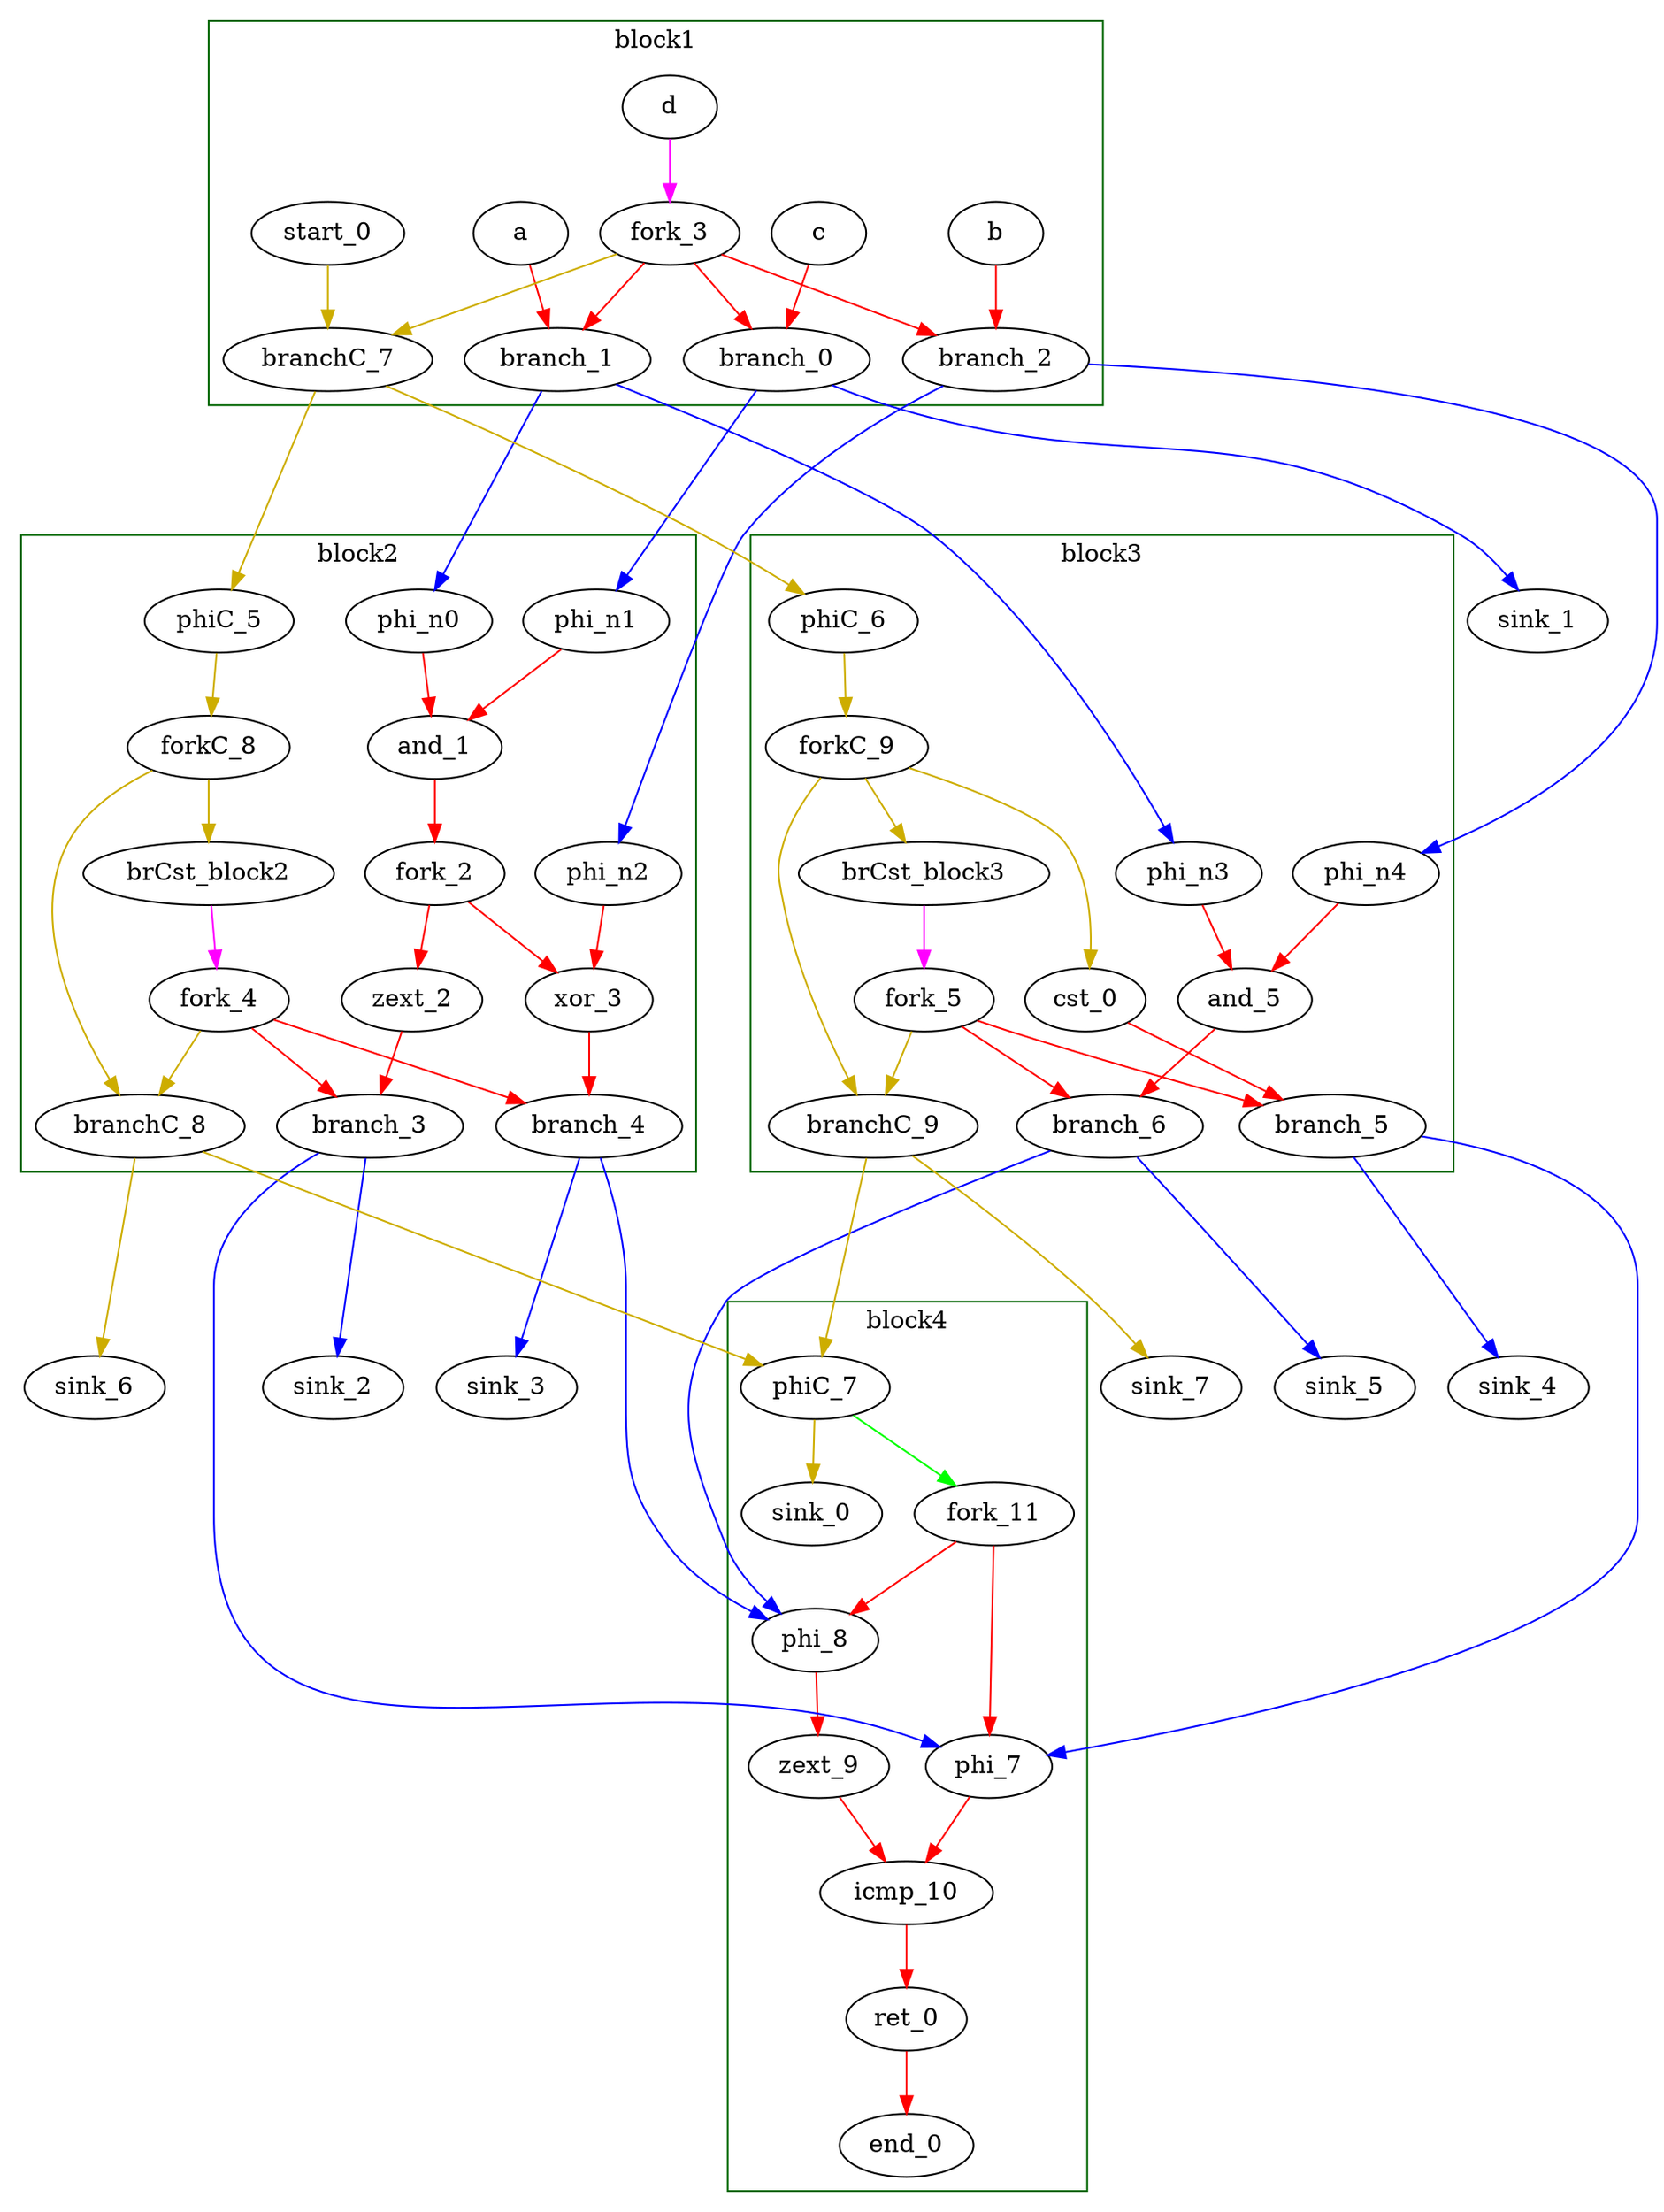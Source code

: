 Digraph G {
	splines=spline;
//DHLS version: 0.1.1" [shape = "none" pos = "20,20!"]
		"a" [type = "Entry", bbID= 1, in = "in1:1", out = "out1:1"];
		"b" [type = "Entry", bbID= 1, in = "in1:1", out = "out1:1"];
		"c" [type = "Entry", bbID= 1, in = "in1:1", out = "out1:1"];
		"d" [type = "Entry", bbID= 1, in = "in1:1", out = "out1:1"];
		"and_1" [type = "Operator", bbID= 2, op = "and_op", in = "in1:1 in2:1 ", out = "out1:1 ", delay=0.000, latency=0, II=1];
		"zext_2" [type = "Operator", bbID= 2, op = "zext_op", in = "in1:1 ", out = "out1:1 ", delay=0.000, latency=0, II=1];
		"xor_3" [type = "Operator", bbID= 2, op = "xor_op", in = "in1:1 in2:1 ", out = "out1:1 ", delay=0.000, latency=0, II=1];
		"brCst_block2" [type = "Constant", bbID= 2, in = "in1:1", out = "out1:1", value = "0x1"];
		"and_5" [type = "Operator", bbID= 3, op = "and_op", in = "in1:1 in2:1 ", out = "out1:1 ", delay=0.000, latency=0, II=1];
		"brCst_block3" [type = "Constant", bbID= 3, in = "in1:1", out = "out1:1", value = "0x1"];
		"cst_0" [type = "Constant", bbID= 3, in = "in1:1", out = "out1:1", value = "0x00000000"];
		"phi_7" [type = "Mux", bbID= 4, in = "in1?:1 in2:1 in3:1 ", out = "out1:1", delay=1.397];
		"phi_8" [type = "Mux", bbID= 4, in = "in1?:1 in2:1 in3:1 ", out = "out1:1", delay=1.397];
		"zext_9" [type = "Operator", bbID= 4, op = "zext_op", in = "in1:1 ", out = "out1:1 ", delay=0.000, latency=0, II=1];
		"icmp_10" [type = "Operator", bbID= 4, op = "icmp_ne_op", in = "in1:1 in2:1 ", out = "out1:1 ", delay=1.907, latency=0, II=1];
		"ret_0" [type = "Operator", bbID= 4, op = "ret_op", in = "in1:1 ", out = "out1:1 ", delay=0.000, latency=0, II=1];
		"phi_n0" [type = "Merge", bbID= 2, in = "in1:1 ", out = "out1:1", delay=0.000];
		"phi_n1" [type = "Merge", bbID= 2, in = "in1:1 ", out = "out1:1", delay=0.000];
		"phi_n2" [type = "Merge", bbID= 2, in = "in1:1 ", out = "out1:1", delay=0.000];
		"phi_n3" [type = "Merge", bbID= 3, in = "in1:1 ", out = "out1:1", delay=0.000];
		"phi_n4" [type = "Merge", bbID= 3, in = "in1:1 ", out = "out1:1", delay=0.000];
		"fork_2" [type = "Fork", bbID= 2, in = "in1:1", out = "out1:1 out2:1 "];
		"branch_0" [type = "Branch", bbID= 1,  in = "in1:1 in2?:1", out = "out1+:1 out2-:1"];
		"branch_1" [type = "Branch", bbID= 1,  in = "in1:1 in2?:1", out = "out1+:1 out2-:1"];
		"branch_2" [type = "Branch", bbID= 1,  in = "in1:1 in2?:1", out = "out1+:1 out2-:1"];
		"fork_3" [type = "Fork", bbID= 1, in = "in1:1", out = "out1:1 out2:1 out3:1 out4:1 "];
		"branch_3" [type = "Branch", bbID= 2,  in = "in1:1 in2?:1", out = "out1+:1 out2-:1"];
		"branch_4" [type = "Branch", bbID= 2,  in = "in1:1 in2?:1", out = "out1+:1 out2-:1"];
		"fork_4" [type = "Fork", bbID= 2, in = "in1:1", out = "out1:1 out2:1 out3:1 "];
		"branch_5" [type = "Branch", bbID= 3,  in = "in1:1 in2?:1", out = "out1+:1 out2-:1"];
		"branch_6" [type = "Branch", bbID= 3,  in = "in1:1 in2?:1", out = "out1+:1 out2-:1"];
		"fork_5" [type = "Fork", bbID= 3, in = "in1:1", out = "out1:1 out2:1 out3:1 "];
		"end_0" [type = "Exit", bbID= 0, in = "in1:1 ", out = "out1:1"];
		"start_0" [type = "Entry", control= "true", bbID= 1, in = "in1:0", out = "out1:0"];
		"branchC_7" [type = "Branch", bbID= 1,  in = "in1:0 in2?:1", out = "out1+:0 out2-:0"];
		"phiC_5" [type = "Merge", bbID= 2, in = "in1:0 ", out = "out1:0", delay=0.000];
		"forkC_8" [type = "Fork", bbID= 2, in = "in1:0", out = "out1:0 out2:0 "];
		"branchC_8" [type = "Branch", bbID= 2,  in = "in1:0 in2?:1", out = "out1+:0 out2-:0"];
		"phiC_6" [type = "Merge", bbID= 3, in = "in1:0 ", out = "out1:0", delay=0.000];
		"forkC_9" [type = "Fork", bbID= 3, in = "in1:0", out = "out1:0 out2:0 out3:0 "];
		"branchC_9" [type = "Branch", bbID= 3,  in = "in1:0 in2?:1", out = "out1+:0 out2-:0"];
		"phiC_7" [type = "CntrlMerge", bbID= 4, in = "in1:0 in2:0 ", out = "out1:0 out2?:1", delay=0.000];
		"sink_0" [type = "Sink", bbID= 0, in = "in1:0"];
		"sink_1" [type = "Sink", bbID= 0, in = "in1:1"];
		"sink_2" [type = "Sink", bbID= 0, in = "in1:1"];
		"sink_3" [type = "Sink", bbID= 0, in = "in1:1"];
		"sink_4" [type = "Sink", bbID= 0, in = "in1:1"];
		"sink_5" [type = "Sink", bbID= 0, in = "in1:1"];
		"sink_6" [type = "Sink", bbID= 0, in = "in1:0"];
		"sink_7" [type = "Sink", bbID= 0, in = "in1:0"];
		"fork_11" [type = "Fork", bbID= 4, in = "in1:1", out = "out1:1 out2:1 "];
	subgraph cluster_0 {
	color = "darkgreen";
		label = "block1";
		"a" -> "branch_1" [color = "red", from = "out1", to = "in1"];
		"b" -> "branch_2" [color = "red", from = "out1", to = "in1"];
		"c" -> "branch_0" [color = "red", from = "out1", to = "in1"];
		"d" -> "fork_3" [color = "magenta", from = "out1", to = "in1"];
		"fork_3" -> "branch_2" [color = "red", from = "out1", to = "in2"];
		"fork_3" -> "branch_1" [color = "red", from = "out2", to = "in2"];
		"fork_3" -> "branch_0" [color = "red", from = "out3", to = "in2"];
		"fork_3" -> "branchC_7" [color = "gold3", from = "out4", to = "in2"];
		"start_0" -> "branchC_7" [color = "gold3", from = "out1", to = "in1"];
	}
		"branch_0" -> "phi_n1" [color = "blue", minlen = 3, from = "out1", to = "in1"];
		"branch_0" -> "sink_1" [color = "blue", minlen = 3, from = "out2", to = "in1"];
		"branch_1" -> "phi_n0" [color = "blue", minlen = 3, from = "out1", to = "in1"];
		"branch_1" -> "phi_n3" [color = "blue", minlen = 3, from = "out2", to = "in1"];
		"branch_2" -> "phi_n2" [color = "blue", minlen = 3, from = "out1", to = "in1"];
		"branch_2" -> "phi_n4" [color = "blue", minlen = 3, from = "out2", to = "in1"];
		"branchC_7" -> "phiC_5" [color = "gold3", minlen = 3, from = "out1", to = "in1"];
		"branchC_7" -> "phiC_6" [color = "gold3", minlen = 3, from = "out2", to = "in1"];
	subgraph cluster_1 {
	color = "darkgreen";
		label = "block2";
		"and_1" -> "fork_2" [color = "red", from = "out1", to = "in1"];
		"zext_2" -> "branch_3" [color = "red", from = "out1", to = "in1"];
		"xor_3" -> "branch_4" [color = "red", from = "out1", to = "in1"];
		"brCst_block2" -> "fork_4" [color = "magenta", from = "out1", to = "in1"];
		"phi_n0" -> "and_1" [color = "red", from = "out1", to = "in1"];
		"phi_n1" -> "and_1" [color = "red", from = "out1", to = "in2"];
		"phi_n2" -> "xor_3" [color = "red", from = "out1", to = "in2"];
		"fork_2" -> "zext_2" [color = "red", from = "out1", to = "in1"];
		"fork_2" -> "xor_3" [color = "red", from = "out2", to = "in1"];
		"fork_4" -> "branch_4" [color = "red", from = "out1", to = "in2"];
		"fork_4" -> "branch_3" [color = "red", from = "out2", to = "in2"];
		"fork_4" -> "branchC_8" [color = "gold3", from = "out3", to = "in2"];
		"phiC_5" -> "forkC_8" [color = "gold3", from = "out1", to = "in1"];
		"forkC_8" -> "branchC_8" [color = "gold3", from = "out1", to = "in1"];
		"forkC_8" -> "brCst_block2" [color = "gold3", from = "out2", to = "in1"];
	}
		"branch_3" -> "phi_7" [color = "blue", minlen = 3, from = "out1", to = "in2"];
		"branch_3" -> "sink_2" [color = "blue", minlen = 3, from = "out2", to = "in1"];
		"branch_4" -> "phi_8" [color = "blue", minlen = 3, from = "out1", to = "in2"];
		"branch_4" -> "sink_3" [color = "blue", minlen = 3, from = "out2", to = "in1"];
		"branchC_8" -> "phiC_7" [color = "gold3", minlen = 3, from = "out1", to = "in1"];
		"branchC_8" -> "sink_6" [color = "gold3", minlen = 3, from = "out2", to = "in1"];
	subgraph cluster_2 {
	color = "darkgreen";
		label = "block3";
		"and_5" -> "branch_6" [color = "red", from = "out1", to = "in1"];
		"brCst_block3" -> "fork_5" [color = "magenta", from = "out1", to = "in1"];
		"cst_0" -> "branch_5" [color = "red", from = "out1", to = "in1"];
		"phi_n3" -> "and_5" [color = "red", from = "out1", to = "in1"];
		"phi_n4" -> "and_5" [color = "red", from = "out1", to = "in2"];
		"fork_5" -> "branch_6" [color = "red", from = "out1", to = "in2"];
		"fork_5" -> "branch_5" [color = "red", from = "out2", to = "in2"];
		"fork_5" -> "branchC_9" [color = "gold3", from = "out3", to = "in2"];
		"phiC_6" -> "forkC_9" [color = "gold3", from = "out1", to = "in1"];
		"forkC_9" -> "cst_0" [color = "gold3", from = "out1", to = "in1"];
		"forkC_9" -> "branchC_9" [color = "gold3", from = "out2", to = "in1"];
		"forkC_9" -> "brCst_block3" [color = "gold3", from = "out3", to = "in1"];
	}
		"branch_5" -> "phi_7" [color = "blue", minlen = 3, from = "out1", to = "in3"];
		"branch_5" -> "sink_4" [color = "blue", minlen = 3, from = "out2", to = "in1"];
		"branch_6" -> "phi_8" [color = "blue", minlen = 3, from = "out1", to = "in3"];
		"branch_6" -> "sink_5" [color = "blue", minlen = 3, from = "out2", to = "in1"];
		"branchC_9" -> "phiC_7" [color = "gold3", minlen = 3, from = "out1", to = "in2"];
		"branchC_9" -> "sink_7" [color = "gold3", minlen = 3, from = "out2", to = "in1"];
	subgraph cluster_3 {
	color = "darkgreen";
		label = "block4";
		"phi_7" -> "icmp_10" [color = "red", from = "out1", to = "in1"];
		"phi_8" -> "zext_9" [color = "red", from = "out1", to = "in1"];
		"zext_9" -> "icmp_10" [color = "red", from = "out1", to = "in2"];
		"icmp_10" -> "ret_0" [color = "red", from = "out1", to = "in1"];
		"ret_0" -> "end_0" [color = "red", from = "out1", to = "in1"];
		"phiC_7" -> "fork_11" [color = "green", from = "out2", to = "in1"];
		"phiC_7" -> "sink_0" [color = "gold3", from = "out1", to = "in1"];
		"fork_11" -> "phi_7" [color = "red", from = "out1", to = "in1"];
		"fork_11" -> "phi_8" [color = "red", from = "out2", to = "in1"];
	}
}